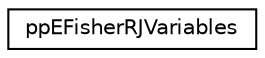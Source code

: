 digraph "Graphical Class Hierarchy"
{
  edge [fontname="Helvetica",fontsize="10",labelfontname="Helvetica",labelfontsize="10"];
  node [fontname="Helvetica",fontsize="10",shape=record];
  rankdir="LR";
  Node0 [label="ppEFisherRJVariables",height=0.2,width=0.4,color="black", fillcolor="white", style="filled",URL="$dc/dee/classppEFisherRJVariables.html"];
}
